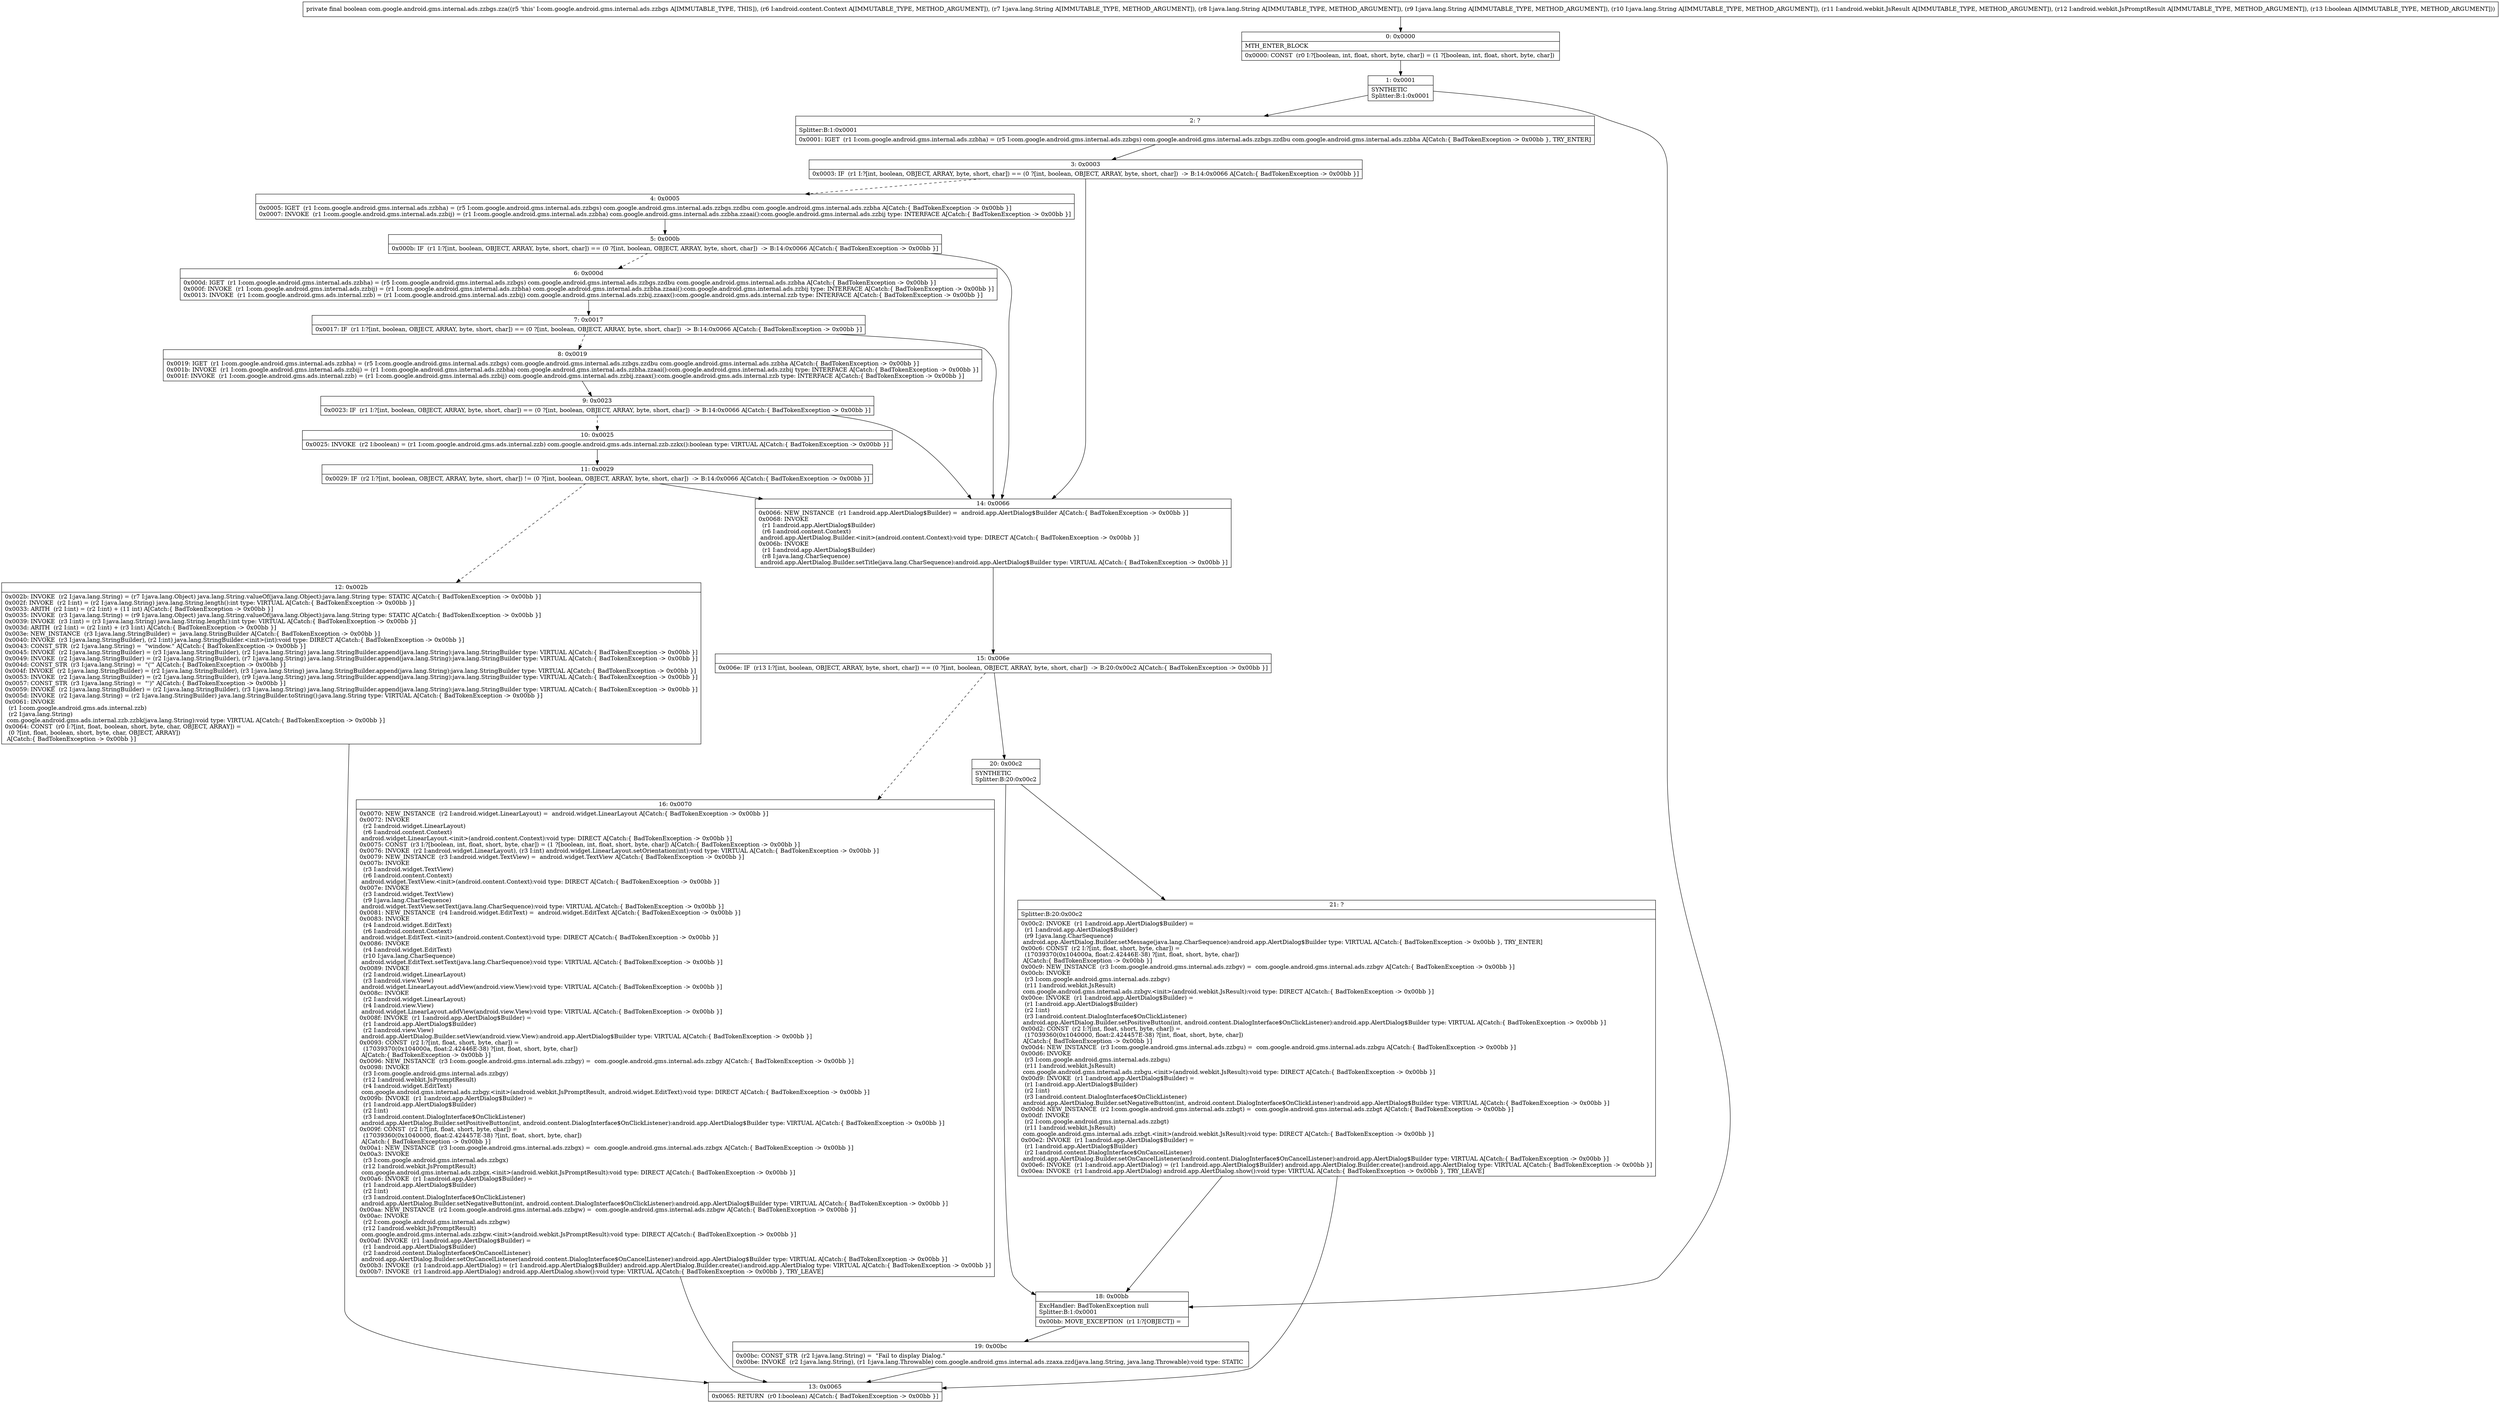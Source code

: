 digraph "CFG forcom.google.android.gms.internal.ads.zzbgs.zza(Landroid\/content\/Context;Ljava\/lang\/String;Ljava\/lang\/String;Ljava\/lang\/String;Ljava\/lang\/String;Landroid\/webkit\/JsResult;Landroid\/webkit\/JsPromptResult;Z)Z" {
Node_0 [shape=record,label="{0\:\ 0x0000|MTH_ENTER_BLOCK\l|0x0000: CONST  (r0 I:?[boolean, int, float, short, byte, char]) = (1 ?[boolean, int, float, short, byte, char]) \l}"];
Node_1 [shape=record,label="{1\:\ 0x0001|SYNTHETIC\lSplitter:B:1:0x0001\l}"];
Node_2 [shape=record,label="{2\:\ ?|Splitter:B:1:0x0001\l|0x0001: IGET  (r1 I:com.google.android.gms.internal.ads.zzbha) = (r5 I:com.google.android.gms.internal.ads.zzbgs) com.google.android.gms.internal.ads.zzbgs.zzdbu com.google.android.gms.internal.ads.zzbha A[Catch:\{ BadTokenException \-\> 0x00bb \}, TRY_ENTER]\l}"];
Node_3 [shape=record,label="{3\:\ 0x0003|0x0003: IF  (r1 I:?[int, boolean, OBJECT, ARRAY, byte, short, char]) == (0 ?[int, boolean, OBJECT, ARRAY, byte, short, char])  \-\> B:14:0x0066 A[Catch:\{ BadTokenException \-\> 0x00bb \}]\l}"];
Node_4 [shape=record,label="{4\:\ 0x0005|0x0005: IGET  (r1 I:com.google.android.gms.internal.ads.zzbha) = (r5 I:com.google.android.gms.internal.ads.zzbgs) com.google.android.gms.internal.ads.zzbgs.zzdbu com.google.android.gms.internal.ads.zzbha A[Catch:\{ BadTokenException \-\> 0x00bb \}]\l0x0007: INVOKE  (r1 I:com.google.android.gms.internal.ads.zzbij) = (r1 I:com.google.android.gms.internal.ads.zzbha) com.google.android.gms.internal.ads.zzbha.zzaai():com.google.android.gms.internal.ads.zzbij type: INTERFACE A[Catch:\{ BadTokenException \-\> 0x00bb \}]\l}"];
Node_5 [shape=record,label="{5\:\ 0x000b|0x000b: IF  (r1 I:?[int, boolean, OBJECT, ARRAY, byte, short, char]) == (0 ?[int, boolean, OBJECT, ARRAY, byte, short, char])  \-\> B:14:0x0066 A[Catch:\{ BadTokenException \-\> 0x00bb \}]\l}"];
Node_6 [shape=record,label="{6\:\ 0x000d|0x000d: IGET  (r1 I:com.google.android.gms.internal.ads.zzbha) = (r5 I:com.google.android.gms.internal.ads.zzbgs) com.google.android.gms.internal.ads.zzbgs.zzdbu com.google.android.gms.internal.ads.zzbha A[Catch:\{ BadTokenException \-\> 0x00bb \}]\l0x000f: INVOKE  (r1 I:com.google.android.gms.internal.ads.zzbij) = (r1 I:com.google.android.gms.internal.ads.zzbha) com.google.android.gms.internal.ads.zzbha.zzaai():com.google.android.gms.internal.ads.zzbij type: INTERFACE A[Catch:\{ BadTokenException \-\> 0x00bb \}]\l0x0013: INVOKE  (r1 I:com.google.android.gms.ads.internal.zzb) = (r1 I:com.google.android.gms.internal.ads.zzbij) com.google.android.gms.internal.ads.zzbij.zzaax():com.google.android.gms.ads.internal.zzb type: INTERFACE A[Catch:\{ BadTokenException \-\> 0x00bb \}]\l}"];
Node_7 [shape=record,label="{7\:\ 0x0017|0x0017: IF  (r1 I:?[int, boolean, OBJECT, ARRAY, byte, short, char]) == (0 ?[int, boolean, OBJECT, ARRAY, byte, short, char])  \-\> B:14:0x0066 A[Catch:\{ BadTokenException \-\> 0x00bb \}]\l}"];
Node_8 [shape=record,label="{8\:\ 0x0019|0x0019: IGET  (r1 I:com.google.android.gms.internal.ads.zzbha) = (r5 I:com.google.android.gms.internal.ads.zzbgs) com.google.android.gms.internal.ads.zzbgs.zzdbu com.google.android.gms.internal.ads.zzbha A[Catch:\{ BadTokenException \-\> 0x00bb \}]\l0x001b: INVOKE  (r1 I:com.google.android.gms.internal.ads.zzbij) = (r1 I:com.google.android.gms.internal.ads.zzbha) com.google.android.gms.internal.ads.zzbha.zzaai():com.google.android.gms.internal.ads.zzbij type: INTERFACE A[Catch:\{ BadTokenException \-\> 0x00bb \}]\l0x001f: INVOKE  (r1 I:com.google.android.gms.ads.internal.zzb) = (r1 I:com.google.android.gms.internal.ads.zzbij) com.google.android.gms.internal.ads.zzbij.zzaax():com.google.android.gms.ads.internal.zzb type: INTERFACE A[Catch:\{ BadTokenException \-\> 0x00bb \}]\l}"];
Node_9 [shape=record,label="{9\:\ 0x0023|0x0023: IF  (r1 I:?[int, boolean, OBJECT, ARRAY, byte, short, char]) == (0 ?[int, boolean, OBJECT, ARRAY, byte, short, char])  \-\> B:14:0x0066 A[Catch:\{ BadTokenException \-\> 0x00bb \}]\l}"];
Node_10 [shape=record,label="{10\:\ 0x0025|0x0025: INVOKE  (r2 I:boolean) = (r1 I:com.google.android.gms.ads.internal.zzb) com.google.android.gms.ads.internal.zzb.zzkx():boolean type: VIRTUAL A[Catch:\{ BadTokenException \-\> 0x00bb \}]\l}"];
Node_11 [shape=record,label="{11\:\ 0x0029|0x0029: IF  (r2 I:?[int, boolean, OBJECT, ARRAY, byte, short, char]) != (0 ?[int, boolean, OBJECT, ARRAY, byte, short, char])  \-\> B:14:0x0066 A[Catch:\{ BadTokenException \-\> 0x00bb \}]\l}"];
Node_12 [shape=record,label="{12\:\ 0x002b|0x002b: INVOKE  (r2 I:java.lang.String) = (r7 I:java.lang.Object) java.lang.String.valueOf(java.lang.Object):java.lang.String type: STATIC A[Catch:\{ BadTokenException \-\> 0x00bb \}]\l0x002f: INVOKE  (r2 I:int) = (r2 I:java.lang.String) java.lang.String.length():int type: VIRTUAL A[Catch:\{ BadTokenException \-\> 0x00bb \}]\l0x0033: ARITH  (r2 I:int) = (r2 I:int) + (11 int) A[Catch:\{ BadTokenException \-\> 0x00bb \}]\l0x0035: INVOKE  (r3 I:java.lang.String) = (r9 I:java.lang.Object) java.lang.String.valueOf(java.lang.Object):java.lang.String type: STATIC A[Catch:\{ BadTokenException \-\> 0x00bb \}]\l0x0039: INVOKE  (r3 I:int) = (r3 I:java.lang.String) java.lang.String.length():int type: VIRTUAL A[Catch:\{ BadTokenException \-\> 0x00bb \}]\l0x003d: ARITH  (r2 I:int) = (r2 I:int) + (r3 I:int) A[Catch:\{ BadTokenException \-\> 0x00bb \}]\l0x003e: NEW_INSTANCE  (r3 I:java.lang.StringBuilder) =  java.lang.StringBuilder A[Catch:\{ BadTokenException \-\> 0x00bb \}]\l0x0040: INVOKE  (r3 I:java.lang.StringBuilder), (r2 I:int) java.lang.StringBuilder.\<init\>(int):void type: DIRECT A[Catch:\{ BadTokenException \-\> 0x00bb \}]\l0x0043: CONST_STR  (r2 I:java.lang.String) =  \"window.\" A[Catch:\{ BadTokenException \-\> 0x00bb \}]\l0x0045: INVOKE  (r2 I:java.lang.StringBuilder) = (r3 I:java.lang.StringBuilder), (r2 I:java.lang.String) java.lang.StringBuilder.append(java.lang.String):java.lang.StringBuilder type: VIRTUAL A[Catch:\{ BadTokenException \-\> 0x00bb \}]\l0x0049: INVOKE  (r2 I:java.lang.StringBuilder) = (r2 I:java.lang.StringBuilder), (r7 I:java.lang.String) java.lang.StringBuilder.append(java.lang.String):java.lang.StringBuilder type: VIRTUAL A[Catch:\{ BadTokenException \-\> 0x00bb \}]\l0x004d: CONST_STR  (r3 I:java.lang.String) =  \"('\" A[Catch:\{ BadTokenException \-\> 0x00bb \}]\l0x004f: INVOKE  (r2 I:java.lang.StringBuilder) = (r2 I:java.lang.StringBuilder), (r3 I:java.lang.String) java.lang.StringBuilder.append(java.lang.String):java.lang.StringBuilder type: VIRTUAL A[Catch:\{ BadTokenException \-\> 0x00bb \}]\l0x0053: INVOKE  (r2 I:java.lang.StringBuilder) = (r2 I:java.lang.StringBuilder), (r9 I:java.lang.String) java.lang.StringBuilder.append(java.lang.String):java.lang.StringBuilder type: VIRTUAL A[Catch:\{ BadTokenException \-\> 0x00bb \}]\l0x0057: CONST_STR  (r3 I:java.lang.String) =  \"')\" A[Catch:\{ BadTokenException \-\> 0x00bb \}]\l0x0059: INVOKE  (r2 I:java.lang.StringBuilder) = (r2 I:java.lang.StringBuilder), (r3 I:java.lang.String) java.lang.StringBuilder.append(java.lang.String):java.lang.StringBuilder type: VIRTUAL A[Catch:\{ BadTokenException \-\> 0x00bb \}]\l0x005d: INVOKE  (r2 I:java.lang.String) = (r2 I:java.lang.StringBuilder) java.lang.StringBuilder.toString():java.lang.String type: VIRTUAL A[Catch:\{ BadTokenException \-\> 0x00bb \}]\l0x0061: INVOKE  \l  (r1 I:com.google.android.gms.ads.internal.zzb)\l  (r2 I:java.lang.String)\l com.google.android.gms.ads.internal.zzb.zzbk(java.lang.String):void type: VIRTUAL A[Catch:\{ BadTokenException \-\> 0x00bb \}]\l0x0064: CONST  (r0 I:?[int, float, boolean, short, byte, char, OBJECT, ARRAY]) = \l  (0 ?[int, float, boolean, short, byte, char, OBJECT, ARRAY])\l A[Catch:\{ BadTokenException \-\> 0x00bb \}]\l}"];
Node_13 [shape=record,label="{13\:\ 0x0065|0x0065: RETURN  (r0 I:boolean) A[Catch:\{ BadTokenException \-\> 0x00bb \}]\l}"];
Node_14 [shape=record,label="{14\:\ 0x0066|0x0066: NEW_INSTANCE  (r1 I:android.app.AlertDialog$Builder) =  android.app.AlertDialog$Builder A[Catch:\{ BadTokenException \-\> 0x00bb \}]\l0x0068: INVOKE  \l  (r1 I:android.app.AlertDialog$Builder)\l  (r6 I:android.content.Context)\l android.app.AlertDialog.Builder.\<init\>(android.content.Context):void type: DIRECT A[Catch:\{ BadTokenException \-\> 0x00bb \}]\l0x006b: INVOKE  \l  (r1 I:android.app.AlertDialog$Builder)\l  (r8 I:java.lang.CharSequence)\l android.app.AlertDialog.Builder.setTitle(java.lang.CharSequence):android.app.AlertDialog$Builder type: VIRTUAL A[Catch:\{ BadTokenException \-\> 0x00bb \}]\l}"];
Node_15 [shape=record,label="{15\:\ 0x006e|0x006e: IF  (r13 I:?[int, boolean, OBJECT, ARRAY, byte, short, char]) == (0 ?[int, boolean, OBJECT, ARRAY, byte, short, char])  \-\> B:20:0x00c2 A[Catch:\{ BadTokenException \-\> 0x00bb \}]\l}"];
Node_16 [shape=record,label="{16\:\ 0x0070|0x0070: NEW_INSTANCE  (r2 I:android.widget.LinearLayout) =  android.widget.LinearLayout A[Catch:\{ BadTokenException \-\> 0x00bb \}]\l0x0072: INVOKE  \l  (r2 I:android.widget.LinearLayout)\l  (r6 I:android.content.Context)\l android.widget.LinearLayout.\<init\>(android.content.Context):void type: DIRECT A[Catch:\{ BadTokenException \-\> 0x00bb \}]\l0x0075: CONST  (r3 I:?[boolean, int, float, short, byte, char]) = (1 ?[boolean, int, float, short, byte, char]) A[Catch:\{ BadTokenException \-\> 0x00bb \}]\l0x0076: INVOKE  (r2 I:android.widget.LinearLayout), (r3 I:int) android.widget.LinearLayout.setOrientation(int):void type: VIRTUAL A[Catch:\{ BadTokenException \-\> 0x00bb \}]\l0x0079: NEW_INSTANCE  (r3 I:android.widget.TextView) =  android.widget.TextView A[Catch:\{ BadTokenException \-\> 0x00bb \}]\l0x007b: INVOKE  \l  (r3 I:android.widget.TextView)\l  (r6 I:android.content.Context)\l android.widget.TextView.\<init\>(android.content.Context):void type: DIRECT A[Catch:\{ BadTokenException \-\> 0x00bb \}]\l0x007e: INVOKE  \l  (r3 I:android.widget.TextView)\l  (r9 I:java.lang.CharSequence)\l android.widget.TextView.setText(java.lang.CharSequence):void type: VIRTUAL A[Catch:\{ BadTokenException \-\> 0x00bb \}]\l0x0081: NEW_INSTANCE  (r4 I:android.widget.EditText) =  android.widget.EditText A[Catch:\{ BadTokenException \-\> 0x00bb \}]\l0x0083: INVOKE  \l  (r4 I:android.widget.EditText)\l  (r6 I:android.content.Context)\l android.widget.EditText.\<init\>(android.content.Context):void type: DIRECT A[Catch:\{ BadTokenException \-\> 0x00bb \}]\l0x0086: INVOKE  \l  (r4 I:android.widget.EditText)\l  (r10 I:java.lang.CharSequence)\l android.widget.EditText.setText(java.lang.CharSequence):void type: VIRTUAL A[Catch:\{ BadTokenException \-\> 0x00bb \}]\l0x0089: INVOKE  \l  (r2 I:android.widget.LinearLayout)\l  (r3 I:android.view.View)\l android.widget.LinearLayout.addView(android.view.View):void type: VIRTUAL A[Catch:\{ BadTokenException \-\> 0x00bb \}]\l0x008c: INVOKE  \l  (r2 I:android.widget.LinearLayout)\l  (r4 I:android.view.View)\l android.widget.LinearLayout.addView(android.view.View):void type: VIRTUAL A[Catch:\{ BadTokenException \-\> 0x00bb \}]\l0x008f: INVOKE  (r1 I:android.app.AlertDialog$Builder) = \l  (r1 I:android.app.AlertDialog$Builder)\l  (r2 I:android.view.View)\l android.app.AlertDialog.Builder.setView(android.view.View):android.app.AlertDialog$Builder type: VIRTUAL A[Catch:\{ BadTokenException \-\> 0x00bb \}]\l0x0093: CONST  (r2 I:?[int, float, short, byte, char]) = \l  (17039370(0x104000a, float:2.42446E\-38) ?[int, float, short, byte, char])\l A[Catch:\{ BadTokenException \-\> 0x00bb \}]\l0x0096: NEW_INSTANCE  (r3 I:com.google.android.gms.internal.ads.zzbgy) =  com.google.android.gms.internal.ads.zzbgy A[Catch:\{ BadTokenException \-\> 0x00bb \}]\l0x0098: INVOKE  \l  (r3 I:com.google.android.gms.internal.ads.zzbgy)\l  (r12 I:android.webkit.JsPromptResult)\l  (r4 I:android.widget.EditText)\l com.google.android.gms.internal.ads.zzbgy.\<init\>(android.webkit.JsPromptResult, android.widget.EditText):void type: DIRECT A[Catch:\{ BadTokenException \-\> 0x00bb \}]\l0x009b: INVOKE  (r1 I:android.app.AlertDialog$Builder) = \l  (r1 I:android.app.AlertDialog$Builder)\l  (r2 I:int)\l  (r3 I:android.content.DialogInterface$OnClickListener)\l android.app.AlertDialog.Builder.setPositiveButton(int, android.content.DialogInterface$OnClickListener):android.app.AlertDialog$Builder type: VIRTUAL A[Catch:\{ BadTokenException \-\> 0x00bb \}]\l0x009f: CONST  (r2 I:?[int, float, short, byte, char]) = \l  (17039360(0x1040000, float:2.424457E\-38) ?[int, float, short, byte, char])\l A[Catch:\{ BadTokenException \-\> 0x00bb \}]\l0x00a1: NEW_INSTANCE  (r3 I:com.google.android.gms.internal.ads.zzbgx) =  com.google.android.gms.internal.ads.zzbgx A[Catch:\{ BadTokenException \-\> 0x00bb \}]\l0x00a3: INVOKE  \l  (r3 I:com.google.android.gms.internal.ads.zzbgx)\l  (r12 I:android.webkit.JsPromptResult)\l com.google.android.gms.internal.ads.zzbgx.\<init\>(android.webkit.JsPromptResult):void type: DIRECT A[Catch:\{ BadTokenException \-\> 0x00bb \}]\l0x00a6: INVOKE  (r1 I:android.app.AlertDialog$Builder) = \l  (r1 I:android.app.AlertDialog$Builder)\l  (r2 I:int)\l  (r3 I:android.content.DialogInterface$OnClickListener)\l android.app.AlertDialog.Builder.setNegativeButton(int, android.content.DialogInterface$OnClickListener):android.app.AlertDialog$Builder type: VIRTUAL A[Catch:\{ BadTokenException \-\> 0x00bb \}]\l0x00aa: NEW_INSTANCE  (r2 I:com.google.android.gms.internal.ads.zzbgw) =  com.google.android.gms.internal.ads.zzbgw A[Catch:\{ BadTokenException \-\> 0x00bb \}]\l0x00ac: INVOKE  \l  (r2 I:com.google.android.gms.internal.ads.zzbgw)\l  (r12 I:android.webkit.JsPromptResult)\l com.google.android.gms.internal.ads.zzbgw.\<init\>(android.webkit.JsPromptResult):void type: DIRECT A[Catch:\{ BadTokenException \-\> 0x00bb \}]\l0x00af: INVOKE  (r1 I:android.app.AlertDialog$Builder) = \l  (r1 I:android.app.AlertDialog$Builder)\l  (r2 I:android.content.DialogInterface$OnCancelListener)\l android.app.AlertDialog.Builder.setOnCancelListener(android.content.DialogInterface$OnCancelListener):android.app.AlertDialog$Builder type: VIRTUAL A[Catch:\{ BadTokenException \-\> 0x00bb \}]\l0x00b3: INVOKE  (r1 I:android.app.AlertDialog) = (r1 I:android.app.AlertDialog$Builder) android.app.AlertDialog.Builder.create():android.app.AlertDialog type: VIRTUAL A[Catch:\{ BadTokenException \-\> 0x00bb \}]\l0x00b7: INVOKE  (r1 I:android.app.AlertDialog) android.app.AlertDialog.show():void type: VIRTUAL A[Catch:\{ BadTokenException \-\> 0x00bb \}, TRY_LEAVE]\l}"];
Node_18 [shape=record,label="{18\:\ 0x00bb|ExcHandler: BadTokenException null\lSplitter:B:1:0x0001\l|0x00bb: MOVE_EXCEPTION  (r1 I:?[OBJECT]) =  \l}"];
Node_19 [shape=record,label="{19\:\ 0x00bc|0x00bc: CONST_STR  (r2 I:java.lang.String) =  \"Fail to display Dialog.\" \l0x00be: INVOKE  (r2 I:java.lang.String), (r1 I:java.lang.Throwable) com.google.android.gms.internal.ads.zzaxa.zzd(java.lang.String, java.lang.Throwable):void type: STATIC \l}"];
Node_20 [shape=record,label="{20\:\ 0x00c2|SYNTHETIC\lSplitter:B:20:0x00c2\l}"];
Node_21 [shape=record,label="{21\:\ ?|Splitter:B:20:0x00c2\l|0x00c2: INVOKE  (r1 I:android.app.AlertDialog$Builder) = \l  (r1 I:android.app.AlertDialog$Builder)\l  (r9 I:java.lang.CharSequence)\l android.app.AlertDialog.Builder.setMessage(java.lang.CharSequence):android.app.AlertDialog$Builder type: VIRTUAL A[Catch:\{ BadTokenException \-\> 0x00bb \}, TRY_ENTER]\l0x00c6: CONST  (r2 I:?[int, float, short, byte, char]) = \l  (17039370(0x104000a, float:2.42446E\-38) ?[int, float, short, byte, char])\l A[Catch:\{ BadTokenException \-\> 0x00bb \}]\l0x00c9: NEW_INSTANCE  (r3 I:com.google.android.gms.internal.ads.zzbgv) =  com.google.android.gms.internal.ads.zzbgv A[Catch:\{ BadTokenException \-\> 0x00bb \}]\l0x00cb: INVOKE  \l  (r3 I:com.google.android.gms.internal.ads.zzbgv)\l  (r11 I:android.webkit.JsResult)\l com.google.android.gms.internal.ads.zzbgv.\<init\>(android.webkit.JsResult):void type: DIRECT A[Catch:\{ BadTokenException \-\> 0x00bb \}]\l0x00ce: INVOKE  (r1 I:android.app.AlertDialog$Builder) = \l  (r1 I:android.app.AlertDialog$Builder)\l  (r2 I:int)\l  (r3 I:android.content.DialogInterface$OnClickListener)\l android.app.AlertDialog.Builder.setPositiveButton(int, android.content.DialogInterface$OnClickListener):android.app.AlertDialog$Builder type: VIRTUAL A[Catch:\{ BadTokenException \-\> 0x00bb \}]\l0x00d2: CONST  (r2 I:?[int, float, short, byte, char]) = \l  (17039360(0x1040000, float:2.424457E\-38) ?[int, float, short, byte, char])\l A[Catch:\{ BadTokenException \-\> 0x00bb \}]\l0x00d4: NEW_INSTANCE  (r3 I:com.google.android.gms.internal.ads.zzbgu) =  com.google.android.gms.internal.ads.zzbgu A[Catch:\{ BadTokenException \-\> 0x00bb \}]\l0x00d6: INVOKE  \l  (r3 I:com.google.android.gms.internal.ads.zzbgu)\l  (r11 I:android.webkit.JsResult)\l com.google.android.gms.internal.ads.zzbgu.\<init\>(android.webkit.JsResult):void type: DIRECT A[Catch:\{ BadTokenException \-\> 0x00bb \}]\l0x00d9: INVOKE  (r1 I:android.app.AlertDialog$Builder) = \l  (r1 I:android.app.AlertDialog$Builder)\l  (r2 I:int)\l  (r3 I:android.content.DialogInterface$OnClickListener)\l android.app.AlertDialog.Builder.setNegativeButton(int, android.content.DialogInterface$OnClickListener):android.app.AlertDialog$Builder type: VIRTUAL A[Catch:\{ BadTokenException \-\> 0x00bb \}]\l0x00dd: NEW_INSTANCE  (r2 I:com.google.android.gms.internal.ads.zzbgt) =  com.google.android.gms.internal.ads.zzbgt A[Catch:\{ BadTokenException \-\> 0x00bb \}]\l0x00df: INVOKE  \l  (r2 I:com.google.android.gms.internal.ads.zzbgt)\l  (r11 I:android.webkit.JsResult)\l com.google.android.gms.internal.ads.zzbgt.\<init\>(android.webkit.JsResult):void type: DIRECT A[Catch:\{ BadTokenException \-\> 0x00bb \}]\l0x00e2: INVOKE  (r1 I:android.app.AlertDialog$Builder) = \l  (r1 I:android.app.AlertDialog$Builder)\l  (r2 I:android.content.DialogInterface$OnCancelListener)\l android.app.AlertDialog.Builder.setOnCancelListener(android.content.DialogInterface$OnCancelListener):android.app.AlertDialog$Builder type: VIRTUAL A[Catch:\{ BadTokenException \-\> 0x00bb \}]\l0x00e6: INVOKE  (r1 I:android.app.AlertDialog) = (r1 I:android.app.AlertDialog$Builder) android.app.AlertDialog.Builder.create():android.app.AlertDialog type: VIRTUAL A[Catch:\{ BadTokenException \-\> 0x00bb \}]\l0x00ea: INVOKE  (r1 I:android.app.AlertDialog) android.app.AlertDialog.show():void type: VIRTUAL A[Catch:\{ BadTokenException \-\> 0x00bb \}, TRY_LEAVE]\l}"];
MethodNode[shape=record,label="{private final boolean com.google.android.gms.internal.ads.zzbgs.zza((r5 'this' I:com.google.android.gms.internal.ads.zzbgs A[IMMUTABLE_TYPE, THIS]), (r6 I:android.content.Context A[IMMUTABLE_TYPE, METHOD_ARGUMENT]), (r7 I:java.lang.String A[IMMUTABLE_TYPE, METHOD_ARGUMENT]), (r8 I:java.lang.String A[IMMUTABLE_TYPE, METHOD_ARGUMENT]), (r9 I:java.lang.String A[IMMUTABLE_TYPE, METHOD_ARGUMENT]), (r10 I:java.lang.String A[IMMUTABLE_TYPE, METHOD_ARGUMENT]), (r11 I:android.webkit.JsResult A[IMMUTABLE_TYPE, METHOD_ARGUMENT]), (r12 I:android.webkit.JsPromptResult A[IMMUTABLE_TYPE, METHOD_ARGUMENT]), (r13 I:boolean A[IMMUTABLE_TYPE, METHOD_ARGUMENT])) }"];
MethodNode -> Node_0;
Node_0 -> Node_1;
Node_1 -> Node_2;
Node_1 -> Node_18;
Node_2 -> Node_3;
Node_3 -> Node_4[style=dashed];
Node_3 -> Node_14;
Node_4 -> Node_5;
Node_5 -> Node_6[style=dashed];
Node_5 -> Node_14;
Node_6 -> Node_7;
Node_7 -> Node_8[style=dashed];
Node_7 -> Node_14;
Node_8 -> Node_9;
Node_9 -> Node_10[style=dashed];
Node_9 -> Node_14;
Node_10 -> Node_11;
Node_11 -> Node_12[style=dashed];
Node_11 -> Node_14;
Node_12 -> Node_13;
Node_14 -> Node_15;
Node_15 -> Node_16[style=dashed];
Node_15 -> Node_20;
Node_16 -> Node_13;
Node_18 -> Node_19;
Node_19 -> Node_13;
Node_20 -> Node_21;
Node_20 -> Node_18;
Node_21 -> Node_18;
Node_21 -> Node_13;
}

